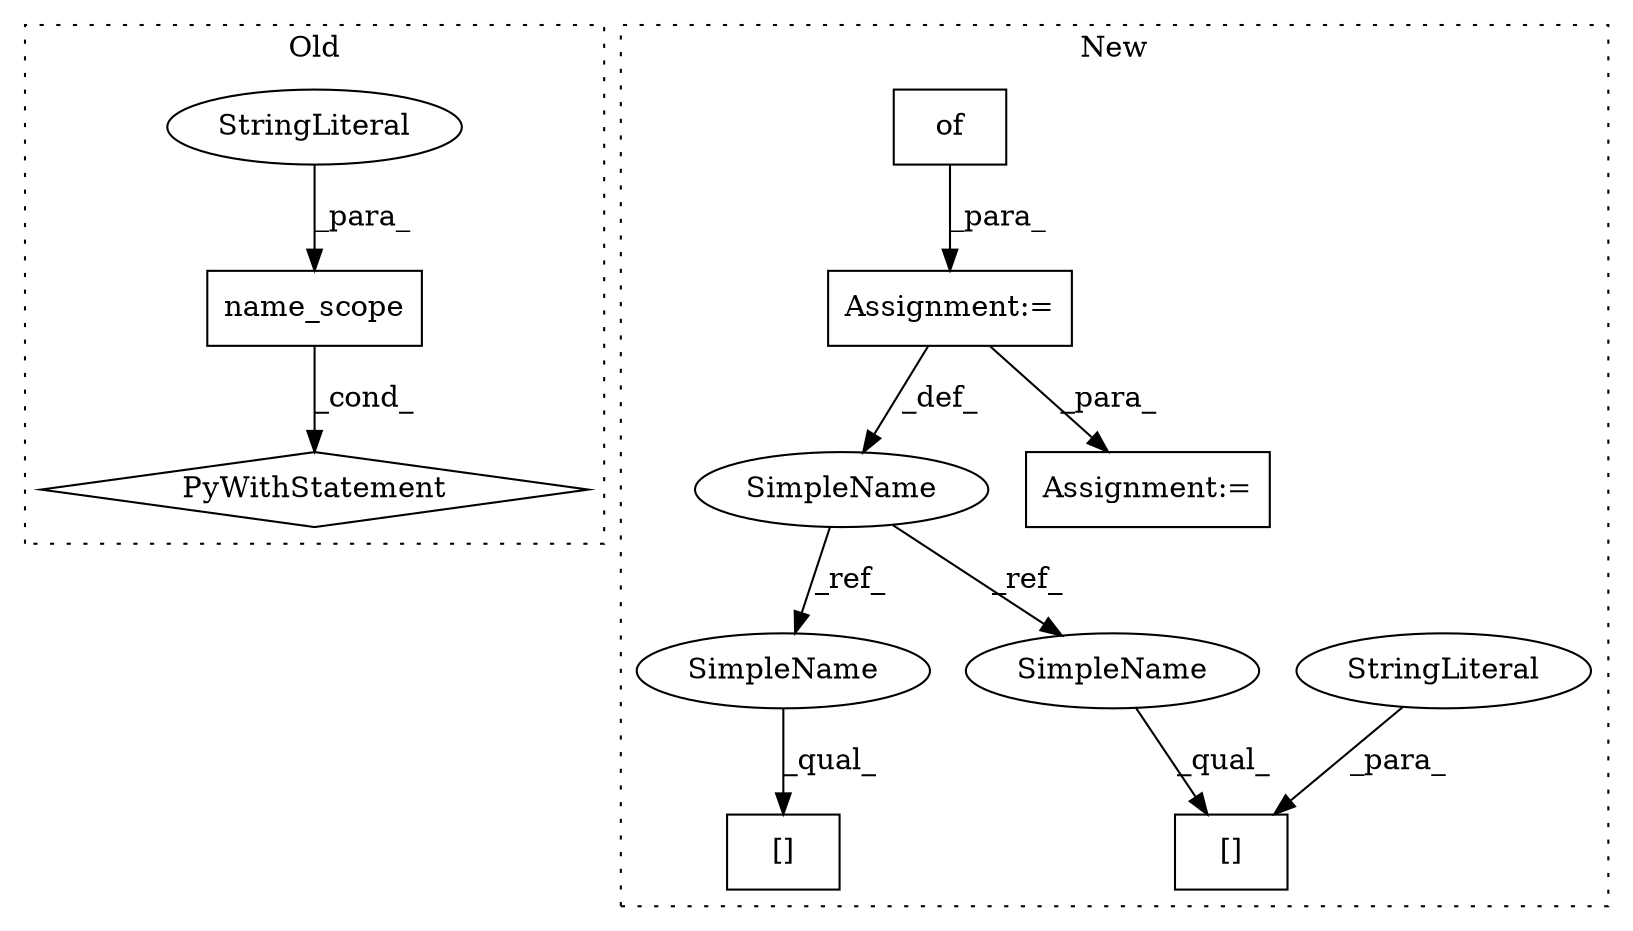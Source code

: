 digraph G {
subgraph cluster0 {
1 [label="name_scope" a="32" s="8035,8055" l="11,1" shape="box"];
3 [label="PyWithStatement" a="104" s="8014,8056" l="10,2" shape="diamond"];
5 [label="StringLiteral" a="45" s="8046" l="9" shape="ellipse"];
label = "Old";
style="dotted";
}
subgraph cluster1 {
2 [label="[]" a="2" s="8981,9028" l="12,1" shape="box"];
4 [label="StringLiteral" a="45" s="8993" l="35" shape="ellipse"];
6 [label="of" a="32" s="8325,8562" l="3,1" shape="box"];
7 [label="[]" a="2" s="9138,9162" l="12,1" shape="box"];
8 [label="SimpleName" a="42" s="8309" l="11" shape="ellipse"];
9 [label="Assignment:=" a="7" s="9090" l="1" shape="box"];
10 [label="Assignment:=" a="7" s="8320" l="1" shape="box"];
11 [label="SimpleName" a="42" s="9138" l="11" shape="ellipse"];
12 [label="SimpleName" a="42" s="8981" l="11" shape="ellipse"];
label = "New";
style="dotted";
}
1 -> 3 [label="_cond_"];
4 -> 2 [label="_para_"];
5 -> 1 [label="_para_"];
6 -> 10 [label="_para_"];
8 -> 12 [label="_ref_"];
8 -> 11 [label="_ref_"];
10 -> 9 [label="_para_"];
10 -> 8 [label="_def_"];
11 -> 7 [label="_qual_"];
12 -> 2 [label="_qual_"];
}